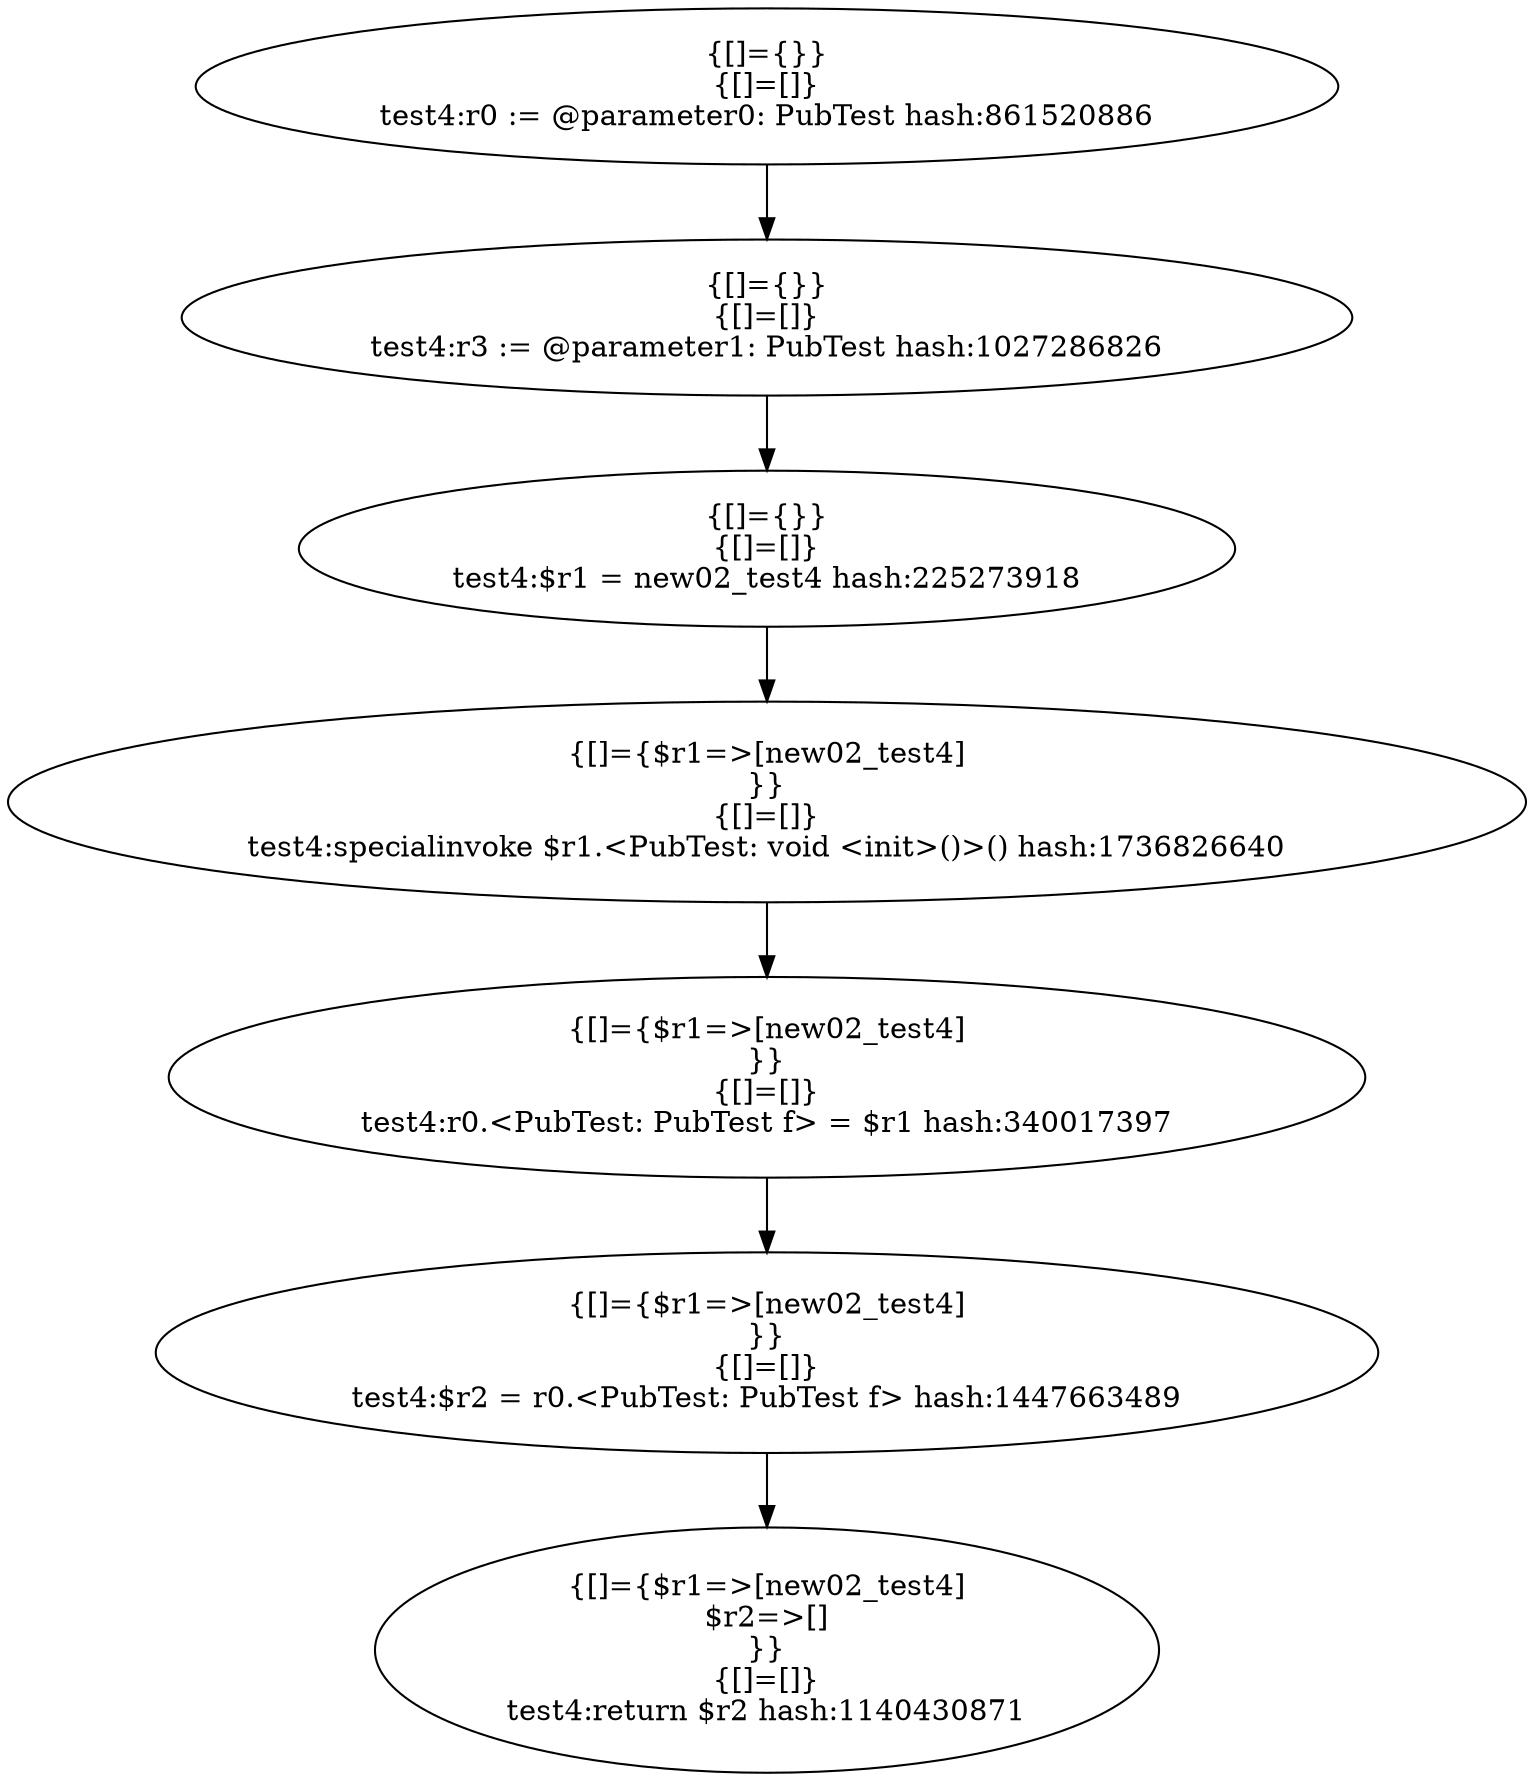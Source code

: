 digraph "./target1-pub/PubTest.test4" {
    "{[]={}}
{[]=[]}
test4:r0 := @parameter0: PubTest hash:861520886";
    "{[]={}}
{[]=[]}
test4:r3 := @parameter1: PubTest hash:1027286826";
    "{[]={}}
{[]=[]}
test4:$r1 = new02_test4 hash:225273918";
    "{[]={$r1=>[new02_test4]
}}
{[]=[]}
test4:specialinvoke $r1.<PubTest: void <init>()>() hash:1736826640";
    "{[]={$r1=>[new02_test4]
}}
{[]=[]}
test4:r0.<PubTest: PubTest f> = $r1 hash:340017397";
    "{[]={$r1=>[new02_test4]
}}
{[]=[]}
test4:$r2 = r0.<PubTest: PubTest f> hash:1447663489";
    "{[]={$r1=>[new02_test4]
$r2=>[]
}}
{[]=[]}
test4:return $r2 hash:1140430871";
    "{[]={}}
{[]=[]}
test4:r0 := @parameter0: PubTest hash:861520886"->"{[]={}}
{[]=[]}
test4:r3 := @parameter1: PubTest hash:1027286826";
    "{[]={}}
{[]=[]}
test4:r3 := @parameter1: PubTest hash:1027286826"->"{[]={}}
{[]=[]}
test4:$r1 = new02_test4 hash:225273918";
    "{[]={}}
{[]=[]}
test4:$r1 = new02_test4 hash:225273918"->"{[]={$r1=>[new02_test4]
}}
{[]=[]}
test4:specialinvoke $r1.<PubTest: void <init>()>() hash:1736826640";
    "{[]={$r1=>[new02_test4]
}}
{[]=[]}
test4:specialinvoke $r1.<PubTest: void <init>()>() hash:1736826640"->"{[]={$r1=>[new02_test4]
}}
{[]=[]}
test4:r0.<PubTest: PubTest f> = $r1 hash:340017397";
    "{[]={$r1=>[new02_test4]
}}
{[]=[]}
test4:r0.<PubTest: PubTest f> = $r1 hash:340017397"->"{[]={$r1=>[new02_test4]
}}
{[]=[]}
test4:$r2 = r0.<PubTest: PubTest f> hash:1447663489";
    "{[]={$r1=>[new02_test4]
}}
{[]=[]}
test4:$r2 = r0.<PubTest: PubTest f> hash:1447663489"->"{[]={$r1=>[new02_test4]
$r2=>[]
}}
{[]=[]}
test4:return $r2 hash:1140430871";
}
